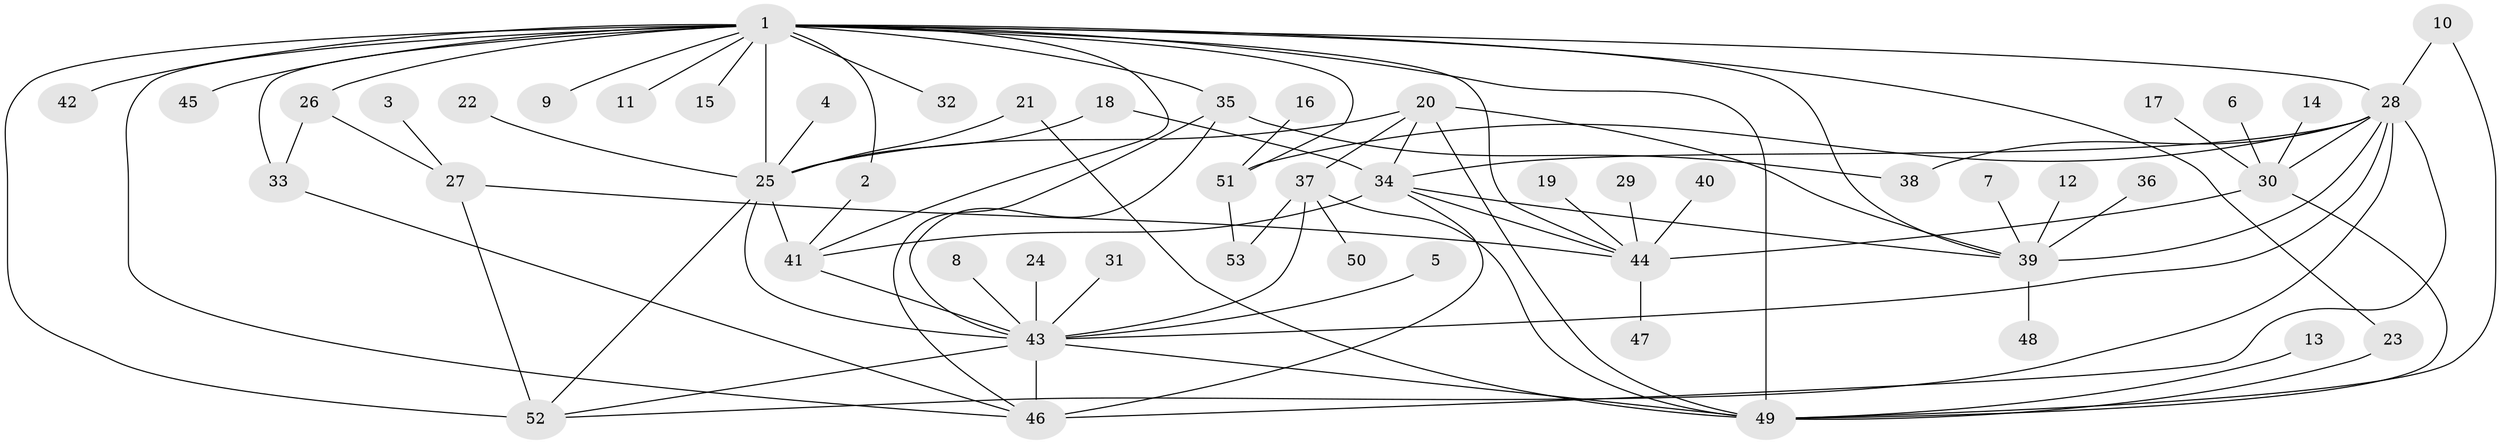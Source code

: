 // original degree distribution, {2: 0.2358490566037736, 30: 0.009433962264150943, 8: 0.02830188679245283, 3: 0.11320754716981132, 10: 0.009433962264150943, 12: 0.009433962264150943, 6: 0.05660377358490566, 11: 0.018867924528301886, 4: 0.0660377358490566, 1: 0.42452830188679247, 5: 0.018867924528301886, 7: 0.009433962264150943}
// Generated by graph-tools (version 1.1) at 2025/26/03/09/25 03:26:07]
// undirected, 53 vertices, 87 edges
graph export_dot {
graph [start="1"]
  node [color=gray90,style=filled];
  1;
  2;
  3;
  4;
  5;
  6;
  7;
  8;
  9;
  10;
  11;
  12;
  13;
  14;
  15;
  16;
  17;
  18;
  19;
  20;
  21;
  22;
  23;
  24;
  25;
  26;
  27;
  28;
  29;
  30;
  31;
  32;
  33;
  34;
  35;
  36;
  37;
  38;
  39;
  40;
  41;
  42;
  43;
  44;
  45;
  46;
  47;
  48;
  49;
  50;
  51;
  52;
  53;
  1 -- 2 [weight=1.0];
  1 -- 9 [weight=1.0];
  1 -- 11 [weight=1.0];
  1 -- 15 [weight=1.0];
  1 -- 23 [weight=1.0];
  1 -- 25 [weight=3.0];
  1 -- 26 [weight=1.0];
  1 -- 28 [weight=1.0];
  1 -- 32 [weight=1.0];
  1 -- 33 [weight=2.0];
  1 -- 35 [weight=1.0];
  1 -- 39 [weight=2.0];
  1 -- 41 [weight=1.0];
  1 -- 42 [weight=1.0];
  1 -- 44 [weight=3.0];
  1 -- 45 [weight=1.0];
  1 -- 46 [weight=1.0];
  1 -- 49 [weight=1.0];
  1 -- 51 [weight=1.0];
  1 -- 52 [weight=2.0];
  2 -- 41 [weight=1.0];
  3 -- 27 [weight=1.0];
  4 -- 25 [weight=1.0];
  5 -- 43 [weight=1.0];
  6 -- 30 [weight=1.0];
  7 -- 39 [weight=1.0];
  8 -- 43 [weight=1.0];
  10 -- 28 [weight=1.0];
  10 -- 49 [weight=1.0];
  12 -- 39 [weight=1.0];
  13 -- 49 [weight=1.0];
  14 -- 30 [weight=1.0];
  16 -- 51 [weight=1.0];
  17 -- 30 [weight=1.0];
  18 -- 25 [weight=1.0];
  18 -- 34 [weight=1.0];
  19 -- 44 [weight=1.0];
  20 -- 25 [weight=1.0];
  20 -- 34 [weight=1.0];
  20 -- 37 [weight=1.0];
  20 -- 39 [weight=1.0];
  20 -- 49 [weight=1.0];
  21 -- 25 [weight=1.0];
  21 -- 49 [weight=1.0];
  22 -- 25 [weight=1.0];
  23 -- 49 [weight=1.0];
  24 -- 43 [weight=1.0];
  25 -- 41 [weight=1.0];
  25 -- 43 [weight=1.0];
  25 -- 52 [weight=1.0];
  26 -- 27 [weight=1.0];
  26 -- 33 [weight=1.0];
  27 -- 44 [weight=1.0];
  27 -- 52 [weight=1.0];
  28 -- 30 [weight=1.0];
  28 -- 34 [weight=1.0];
  28 -- 38 [weight=1.0];
  28 -- 39 [weight=2.0];
  28 -- 43 [weight=1.0];
  28 -- 46 [weight=2.0];
  28 -- 51 [weight=1.0];
  28 -- 52 [weight=1.0];
  29 -- 44 [weight=1.0];
  30 -- 44 [weight=1.0];
  30 -- 49 [weight=1.0];
  31 -- 43 [weight=1.0];
  33 -- 46 [weight=1.0];
  34 -- 39 [weight=1.0];
  34 -- 41 [weight=1.0];
  34 -- 44 [weight=1.0];
  34 -- 46 [weight=1.0];
  35 -- 38 [weight=1.0];
  35 -- 43 [weight=1.0];
  35 -- 46 [weight=1.0];
  36 -- 39 [weight=2.0];
  37 -- 43 [weight=1.0];
  37 -- 49 [weight=1.0];
  37 -- 50 [weight=1.0];
  37 -- 53 [weight=1.0];
  39 -- 48 [weight=1.0];
  40 -- 44 [weight=1.0];
  41 -- 43 [weight=1.0];
  43 -- 46 [weight=1.0];
  43 -- 49 [weight=1.0];
  43 -- 52 [weight=1.0];
  44 -- 47 [weight=1.0];
  51 -- 53 [weight=1.0];
}
